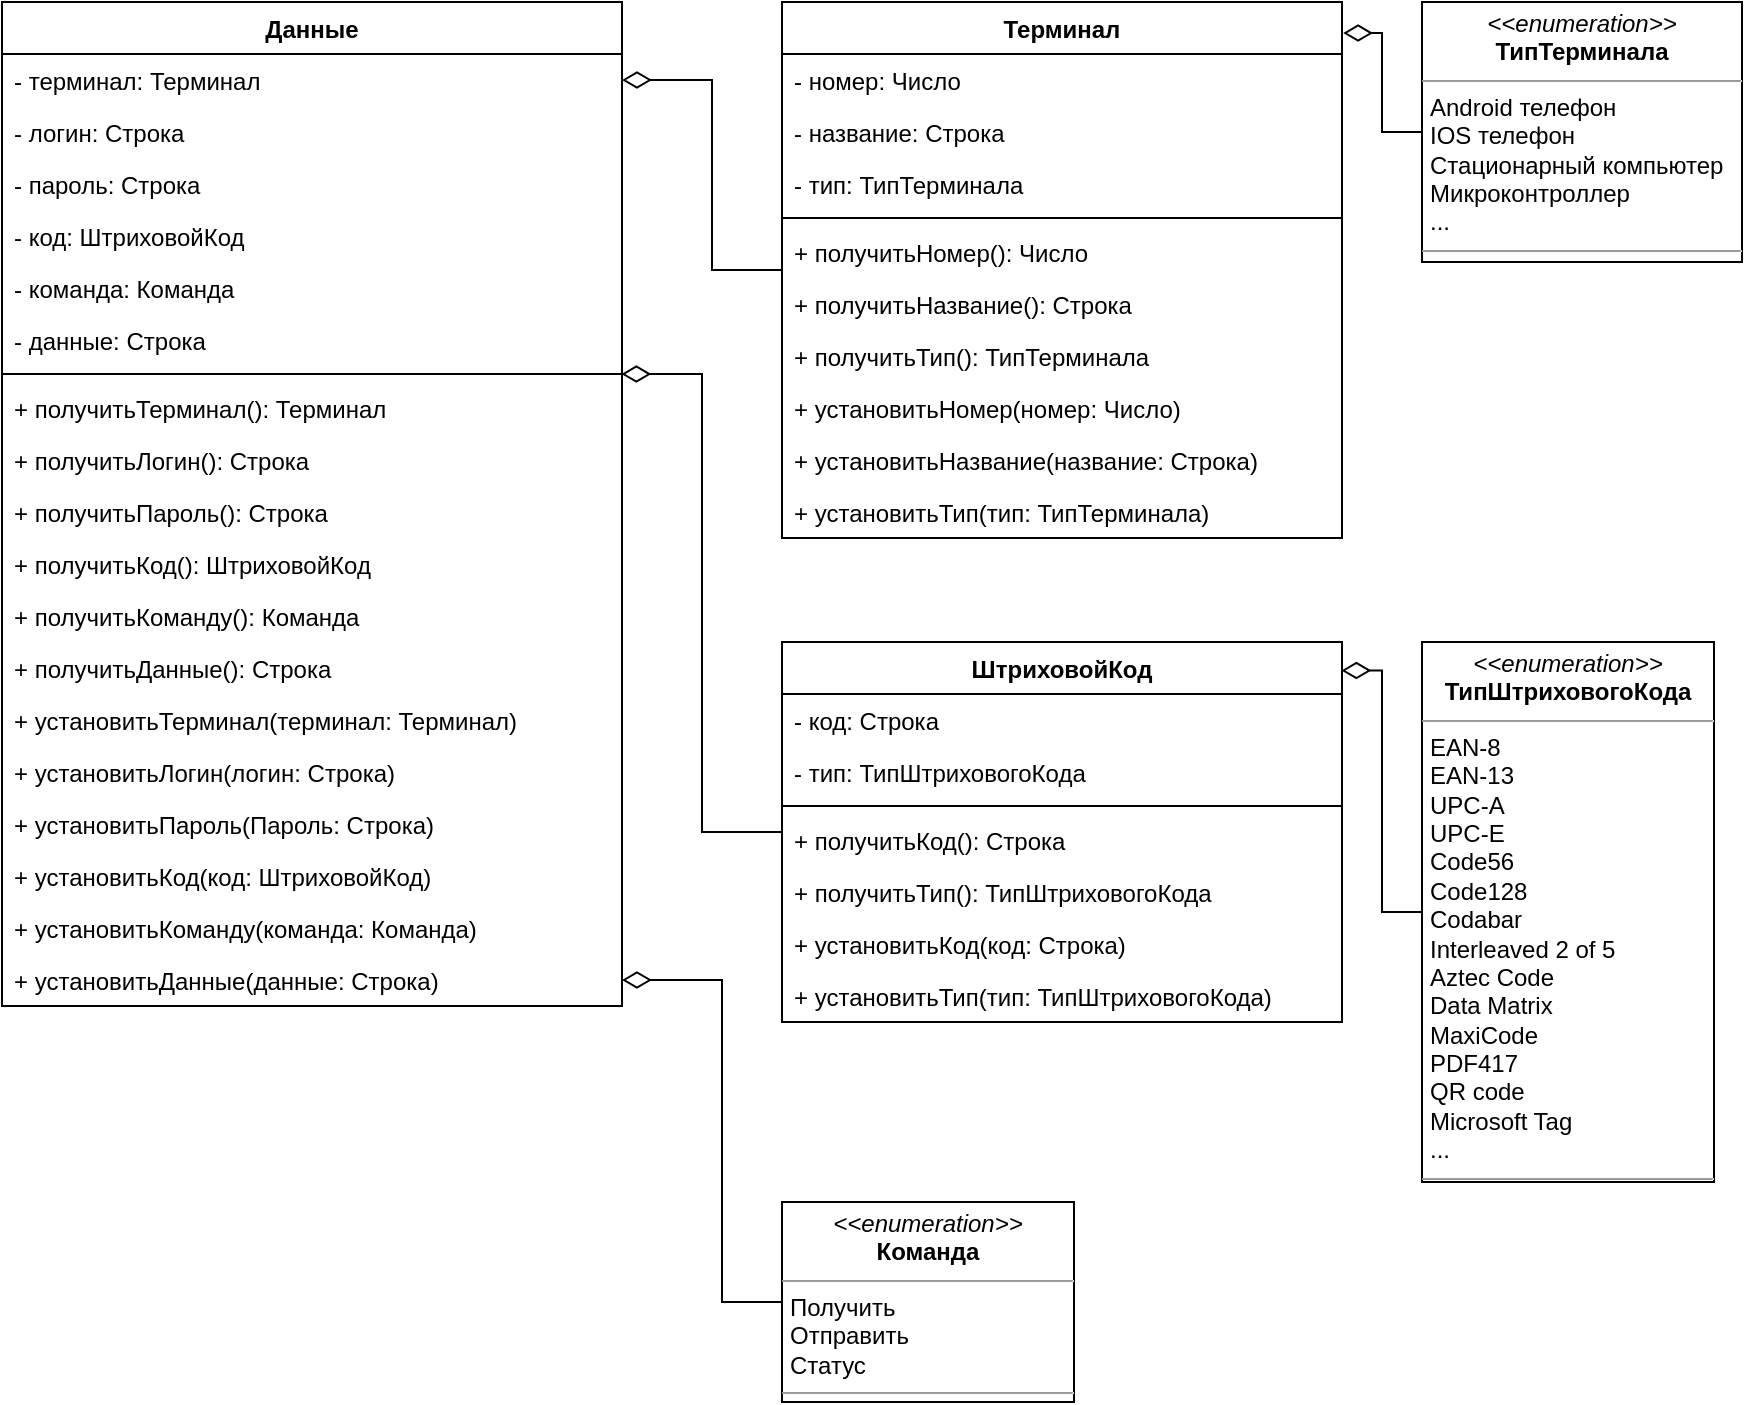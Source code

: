 <mxfile version="13.7.3" type="device"><diagram id="fpHPCqyLX3Wmi5ztOdfM" name="Страница 1"><mxGraphModel dx="3197" dy="1370" grid="1" gridSize="10" guides="1" tooltips="1" connect="1" arrows="1" fold="1" page="1" pageScale="1" pageWidth="827" pageHeight="1169" math="0" shadow="0"><root><mxCell id="0"/><mxCell id="1" parent="0"/><mxCell id="YbAnD8WkgeMEPg-OEurh-62" style="edgeStyle=orthogonalEdgeStyle;rounded=0;jumpSize=6;orthogonalLoop=1;jettySize=auto;html=1;entryX=0.999;entryY=0.075;entryDx=0;entryDy=0;entryPerimeter=0;startSize=52;endArrow=diamondThin;endFill=0;endSize=12;" edge="1" parent="1" source="YbAnD8WkgeMEPg-OEurh-19" target="YbAnD8WkgeMEPg-OEurh-21"><mxGeometry relative="1" as="geometry"/></mxCell><mxCell id="YbAnD8WkgeMEPg-OEurh-19" value="&lt;p style=&quot;margin: 0px ; margin-top: 4px ; text-align: center&quot;&gt;&lt;i&gt;&amp;lt;&amp;lt;enumeration&amp;gt;&amp;gt;&lt;/i&gt;&lt;br&gt;&lt;b&gt;ТипШтриховогоКода&lt;/b&gt;&lt;/p&gt;&lt;hr size=&quot;1&quot;&gt;&lt;p style=&quot;margin: 0px ; margin-left: 4px&quot;&gt;EAN-8&lt;/p&gt;&lt;p style=&quot;margin: 0px ; margin-left: 4px&quot;&gt;EAN-13&lt;/p&gt;&lt;p style=&quot;margin: 0px ; margin-left: 4px&quot;&gt;UPC-A&lt;/p&gt;&lt;p style=&quot;margin: 0px ; margin-left: 4px&quot;&gt;UPC-E&lt;/p&gt;&lt;p style=&quot;margin: 0px ; margin-left: 4px&quot;&gt;Code56&lt;/p&gt;&lt;p style=&quot;margin: 0px ; margin-left: 4px&quot;&gt;Code128&lt;/p&gt;&lt;p style=&quot;margin: 0px ; margin-left: 4px&quot;&gt;Codabar&lt;/p&gt;&lt;p style=&quot;margin: 0px ; margin-left: 4px&quot;&gt;Interleaved 2 of 5&lt;/p&gt;&lt;p style=&quot;margin: 0px ; margin-left: 4px&quot;&gt;Aztec Code&lt;/p&gt;&lt;p style=&quot;margin: 0px ; margin-left: 4px&quot;&gt;Data Matrix&lt;/p&gt;&lt;p style=&quot;margin: 0px ; margin-left: 4px&quot;&gt;MaxiCode&lt;/p&gt;&lt;p style=&quot;margin: 0px ; margin-left: 4px&quot;&gt;PDF417&lt;/p&gt;&lt;p style=&quot;margin: 0px ; margin-left: 4px&quot;&gt;QR code&lt;/p&gt;&lt;p style=&quot;margin: 0px ; margin-left: 4px&quot;&gt;Microsoft Tag&lt;/p&gt;&lt;p style=&quot;margin: 0px ; margin-left: 4px&quot;&gt;...&lt;/p&gt;&lt;hr size=&quot;1&quot;&gt;&lt;p style=&quot;margin: 0px ; margin-left: 4px&quot;&gt;&lt;br&gt;&lt;/p&gt;" style="verticalAlign=top;align=left;overflow=fill;fontSize=12;fontFamily=Helvetica;html=1;rounded=0;shadow=0;glass=0;sketch=0;startSize=52;" vertex="1" parent="1"><mxGeometry x="360" y="640" width="146" height="270" as="geometry"/></mxCell><mxCell id="YbAnD8WkgeMEPg-OEurh-70" style="edgeStyle=orthogonalEdgeStyle;rounded=0;jumpSize=6;orthogonalLoop=1;jettySize=auto;html=1;entryX=1;entryY=0.5;entryDx=0;entryDy=0;startSize=52;endArrow=diamondThin;endFill=0;endSize=12;" edge="1" parent="1" source="YbAnD8WkgeMEPg-OEurh-20" target="YbAnD8WkgeMEPg-OEurh-60"><mxGeometry relative="1" as="geometry"><Array as="points"><mxPoint x="10" y="970"/><mxPoint x="10" y="809"/></Array></mxGeometry></mxCell><mxCell id="YbAnD8WkgeMEPg-OEurh-20" value="&lt;p style=&quot;margin: 0px ; margin-top: 4px ; text-align: center&quot;&gt;&lt;i&gt;&amp;lt;&amp;lt;enumeration&amp;gt;&amp;gt;&lt;/i&gt;&lt;br&gt;&lt;b&gt;Команда&lt;/b&gt;&lt;/p&gt;&lt;hr size=&quot;1&quot;&gt;&lt;p style=&quot;margin: 0px ; margin-left: 4px&quot;&gt;Получить&lt;/p&gt;&lt;p style=&quot;margin: 0px ; margin-left: 4px&quot;&gt;Отправить&lt;/p&gt;&lt;p style=&quot;margin: 0px ; margin-left: 4px&quot;&gt;Статус&lt;/p&gt;&lt;hr size=&quot;1&quot;&gt;&lt;p style=&quot;margin: 0px ; margin-left: 4px&quot;&gt;&lt;br&gt;&lt;/p&gt;" style="verticalAlign=top;align=left;overflow=fill;fontSize=12;fontFamily=Helvetica;html=1;rounded=0;shadow=0;glass=0;sketch=0;startSize=52;" vertex="1" parent="1"><mxGeometry x="40" y="920" width="146" height="100" as="geometry"/></mxCell><mxCell id="YbAnD8WkgeMEPg-OEurh-63" style="edgeStyle=orthogonalEdgeStyle;rounded=0;jumpSize=6;orthogonalLoop=1;jettySize=auto;html=1;entryX=1;entryY=0.5;entryDx=0;entryDy=0;startSize=52;endArrow=diamondThin;endFill=0;endSize=12;" edge="1" parent="1" source="YbAnD8WkgeMEPg-OEurh-33" target="YbAnD8WkgeMEPg-OEurh-2"><mxGeometry relative="1" as="geometry"/></mxCell><mxCell id="YbAnD8WkgeMEPg-OEurh-33" value="Терминал" style="swimlane;fontStyle=1;align=center;verticalAlign=top;childLayout=stackLayout;horizontal=1;startSize=26;horizontalStack=0;resizeParent=1;resizeParentMax=0;resizeLast=0;collapsible=1;marginBottom=0;rounded=0;shadow=0;glass=0;sketch=0;" vertex="1" parent="1"><mxGeometry x="40" y="320" width="280" height="268" as="geometry"/></mxCell><mxCell id="YbAnD8WkgeMEPg-OEurh-34" value="- номер: Число" style="text;strokeColor=none;fillColor=none;align=left;verticalAlign=top;spacingLeft=4;spacingRight=4;overflow=hidden;rotatable=0;points=[[0,0.5],[1,0.5]];portConstraint=eastwest;" vertex="1" parent="YbAnD8WkgeMEPg-OEurh-33"><mxGeometry y="26" width="280" height="26" as="geometry"/></mxCell><mxCell id="YbAnD8WkgeMEPg-OEurh-37" value="- название: Строка" style="text;strokeColor=none;fillColor=none;align=left;verticalAlign=top;spacingLeft=4;spacingRight=4;overflow=hidden;rotatable=0;points=[[0,0.5],[1,0.5]];portConstraint=eastwest;" vertex="1" parent="YbAnD8WkgeMEPg-OEurh-33"><mxGeometry y="52" width="280" height="26" as="geometry"/></mxCell><mxCell id="YbAnD8WkgeMEPg-OEurh-38" value="- тип: ТипТерминала" style="text;strokeColor=none;fillColor=none;align=left;verticalAlign=top;spacingLeft=4;spacingRight=4;overflow=hidden;rotatable=0;points=[[0,0.5],[1,0.5]];portConstraint=eastwest;" vertex="1" parent="YbAnD8WkgeMEPg-OEurh-33"><mxGeometry y="78" width="280" height="26" as="geometry"/></mxCell><mxCell id="YbAnD8WkgeMEPg-OEurh-35" value="" style="line;strokeWidth=1;fillColor=none;align=left;verticalAlign=middle;spacingTop=-1;spacingLeft=3;spacingRight=3;rotatable=0;labelPosition=right;points=[];portConstraint=eastwest;" vertex="1" parent="YbAnD8WkgeMEPg-OEurh-33"><mxGeometry y="104" width="280" height="8" as="geometry"/></mxCell><mxCell id="YbAnD8WkgeMEPg-OEurh-36" value="+ получитьНомер(): Число" style="text;strokeColor=none;fillColor=none;align=left;verticalAlign=top;spacingLeft=4;spacingRight=4;overflow=hidden;rotatable=0;points=[[0,0.5],[1,0.5]];portConstraint=eastwest;" vertex="1" parent="YbAnD8WkgeMEPg-OEurh-33"><mxGeometry y="112" width="280" height="26" as="geometry"/></mxCell><mxCell id="YbAnD8WkgeMEPg-OEurh-40" value="+ получитьНазвание(): Строка" style="text;strokeColor=none;fillColor=none;align=left;verticalAlign=top;spacingLeft=4;spacingRight=4;overflow=hidden;rotatable=0;points=[[0,0.5],[1,0.5]];portConstraint=eastwest;" vertex="1" parent="YbAnD8WkgeMEPg-OEurh-33"><mxGeometry y="138" width="280" height="26" as="geometry"/></mxCell><mxCell id="YbAnD8WkgeMEPg-OEurh-41" value="+ получитьТип(): ТипТерминала" style="text;strokeColor=none;fillColor=none;align=left;verticalAlign=top;spacingLeft=4;spacingRight=4;overflow=hidden;rotatable=0;points=[[0,0.5],[1,0.5]];portConstraint=eastwest;" vertex="1" parent="YbAnD8WkgeMEPg-OEurh-33"><mxGeometry y="164" width="280" height="26" as="geometry"/></mxCell><mxCell id="YbAnD8WkgeMEPg-OEurh-42" value="+ установитьНомер(номер: Число)" style="text;strokeColor=none;fillColor=none;align=left;verticalAlign=top;spacingLeft=4;spacingRight=4;overflow=hidden;rotatable=0;points=[[0,0.5],[1,0.5]];portConstraint=eastwest;" vertex="1" parent="YbAnD8WkgeMEPg-OEurh-33"><mxGeometry y="190" width="280" height="26" as="geometry"/></mxCell><mxCell id="YbAnD8WkgeMEPg-OEurh-43" value="+ установитьНазвание(название: Строка)" style="text;strokeColor=none;fillColor=none;align=left;verticalAlign=top;spacingLeft=4;spacingRight=4;overflow=hidden;rotatable=0;points=[[0,0.5],[1,0.5]];portConstraint=eastwest;" vertex="1" parent="YbAnD8WkgeMEPg-OEurh-33"><mxGeometry y="216" width="280" height="26" as="geometry"/></mxCell><mxCell id="YbAnD8WkgeMEPg-OEurh-44" value="+ установитьТип(тип: ТипТерминала)" style="text;strokeColor=none;fillColor=none;align=left;verticalAlign=top;spacingLeft=4;spacingRight=4;overflow=hidden;rotatable=0;points=[[0,0.5],[1,0.5]];portConstraint=eastwest;" vertex="1" parent="YbAnD8WkgeMEPg-OEurh-33"><mxGeometry y="242" width="280" height="26" as="geometry"/></mxCell><mxCell id="YbAnD8WkgeMEPg-OEurh-61" style="edgeStyle=orthogonalEdgeStyle;rounded=0;orthogonalLoop=1;jettySize=auto;html=1;entryX=1.002;entryY=0.058;entryDx=0;entryDy=0;entryPerimeter=0;startSize=52;endArrow=diamondThin;endFill=0;jumpSize=6;endSize=12;" edge="1" parent="1" source="YbAnD8WkgeMEPg-OEurh-39" target="YbAnD8WkgeMEPg-OEurh-33"><mxGeometry relative="1" as="geometry"/></mxCell><mxCell id="YbAnD8WkgeMEPg-OEurh-39" value="&lt;p style=&quot;margin: 0px ; margin-top: 4px ; text-align: center&quot;&gt;&lt;i&gt;&amp;lt;&amp;lt;enumeration&amp;gt;&amp;gt;&lt;/i&gt;&lt;br&gt;&lt;b&gt;ТипТерминала&lt;/b&gt;&lt;/p&gt;&lt;hr size=&quot;1&quot;&gt;&lt;p style=&quot;margin: 0px ; margin-left: 4px&quot;&gt;Android телефон&lt;/p&gt;&lt;p style=&quot;margin: 0px ; margin-left: 4px&quot;&gt;IOS телефон&lt;/p&gt;&lt;p style=&quot;margin: 0px ; margin-left: 4px&quot;&gt;Стационарный компьютер&lt;/p&gt;&lt;p style=&quot;margin: 0px ; margin-left: 4px&quot;&gt;Микроконтроллер&lt;/p&gt;&lt;p style=&quot;margin: 0px ; margin-left: 4px&quot;&gt;...&lt;/p&gt;&lt;hr size=&quot;1&quot;&gt;&lt;p style=&quot;margin: 0px ; margin-left: 4px&quot;&gt;&lt;br&gt;&lt;/p&gt;" style="verticalAlign=top;align=left;overflow=fill;fontSize=12;fontFamily=Helvetica;html=1;rounded=0;shadow=0;glass=0;sketch=0;startSize=52;" vertex="1" parent="1"><mxGeometry x="360" y="320" width="160" height="130" as="geometry"/></mxCell><mxCell id="YbAnD8WkgeMEPg-OEurh-69" style="edgeStyle=orthogonalEdgeStyle;rounded=0;jumpSize=6;orthogonalLoop=1;jettySize=auto;html=1;entryX=0.999;entryY=0.502;entryDx=0;entryDy=0;entryPerimeter=0;startSize=52;endArrow=diamondThin;endFill=0;endSize=12;" edge="1" parent="1" source="YbAnD8WkgeMEPg-OEurh-21" target="YbAnD8WkgeMEPg-OEurh-28"><mxGeometry relative="1" as="geometry"><Array as="points"><mxPoint y="735"/><mxPoint y="506"/></Array></mxGeometry></mxCell><mxCell id="YbAnD8WkgeMEPg-OEurh-21" value="ШтриховойКод" style="swimlane;fontStyle=1;align=center;verticalAlign=top;childLayout=stackLayout;horizontal=1;startSize=26;horizontalStack=0;resizeParent=1;resizeParentMax=0;resizeLast=0;collapsible=1;marginBottom=0;rounded=0;shadow=0;glass=0;sketch=0;" vertex="1" parent="1"><mxGeometry x="40" y="640" width="280" height="190" as="geometry"/></mxCell><mxCell id="YbAnD8WkgeMEPg-OEurh-22" value="- код: Строка" style="text;strokeColor=none;fillColor=none;align=left;verticalAlign=top;spacingLeft=4;spacingRight=4;overflow=hidden;rotatable=0;points=[[0,0.5],[1,0.5]];portConstraint=eastwest;" vertex="1" parent="YbAnD8WkgeMEPg-OEurh-21"><mxGeometry y="26" width="280" height="26" as="geometry"/></mxCell><mxCell id="YbAnD8WkgeMEPg-OEurh-25" value="- тип: ТипШтриховогоКода" style="text;strokeColor=none;fillColor=none;align=left;verticalAlign=top;spacingLeft=4;spacingRight=4;overflow=hidden;rotatable=0;points=[[0,0.5],[1,0.5]];portConstraint=eastwest;" vertex="1" parent="YbAnD8WkgeMEPg-OEurh-21"><mxGeometry y="52" width="280" height="26" as="geometry"/></mxCell><mxCell id="YbAnD8WkgeMEPg-OEurh-23" value="" style="line;strokeWidth=1;fillColor=none;align=left;verticalAlign=middle;spacingTop=-1;spacingLeft=3;spacingRight=3;rotatable=0;labelPosition=right;points=[];portConstraint=eastwest;" vertex="1" parent="YbAnD8WkgeMEPg-OEurh-21"><mxGeometry y="78" width="280" height="8" as="geometry"/></mxCell><mxCell id="YbAnD8WkgeMEPg-OEurh-45" value="+ получитьКод(): Строка" style="text;strokeColor=none;fillColor=none;align=left;verticalAlign=top;spacingLeft=4;spacingRight=4;overflow=hidden;rotatable=0;points=[[0,0.5],[1,0.5]];portConstraint=eastwest;" vertex="1" parent="YbAnD8WkgeMEPg-OEurh-21"><mxGeometry y="86" width="280" height="26" as="geometry"/></mxCell><mxCell id="YbAnD8WkgeMEPg-OEurh-46" value="+ получитьТип(): ТипШтриховогоКода" style="text;strokeColor=none;fillColor=none;align=left;verticalAlign=top;spacingLeft=4;spacingRight=4;overflow=hidden;rotatable=0;points=[[0,0.5],[1,0.5]];portConstraint=eastwest;" vertex="1" parent="YbAnD8WkgeMEPg-OEurh-21"><mxGeometry y="112" width="280" height="26" as="geometry"/></mxCell><mxCell id="YbAnD8WkgeMEPg-OEurh-47" value="+ установитьКод(код: Строка)" style="text;strokeColor=none;fillColor=none;align=left;verticalAlign=top;spacingLeft=4;spacingRight=4;overflow=hidden;rotatable=0;points=[[0,0.5],[1,0.5]];portConstraint=eastwest;" vertex="1" parent="YbAnD8WkgeMEPg-OEurh-21"><mxGeometry y="138" width="280" height="26" as="geometry"/></mxCell><mxCell id="YbAnD8WkgeMEPg-OEurh-48" value="+ установитьТип(тип: ТипШтриховогоКода)" style="text;strokeColor=none;fillColor=none;align=left;verticalAlign=top;spacingLeft=4;spacingRight=4;overflow=hidden;rotatable=0;points=[[0,0.5],[1,0.5]];portConstraint=eastwest;" vertex="1" parent="YbAnD8WkgeMEPg-OEurh-21"><mxGeometry y="164" width="280" height="26" as="geometry"/></mxCell><mxCell id="YbAnD8WkgeMEPg-OEurh-26" value="Данные" style="swimlane;fontStyle=1;align=center;verticalAlign=top;childLayout=stackLayout;horizontal=1;startSize=26;horizontalStack=0;resizeParent=1;resizeParentMax=0;resizeLast=0;collapsible=1;marginBottom=0;rounded=0;shadow=0;glass=0;sketch=0;" vertex="1" parent="1"><mxGeometry x="-350" y="320" width="310" height="502" as="geometry"/></mxCell><mxCell id="YbAnD8WkgeMEPg-OEurh-2" value="- терминал: Терминал" style="text;strokeColor=none;fillColor=none;align=left;verticalAlign=top;spacingLeft=4;spacingRight=4;overflow=hidden;rotatable=0;points=[[0,0.5],[1,0.5]];portConstraint=eastwest;" vertex="1" parent="YbAnD8WkgeMEPg-OEurh-26"><mxGeometry y="26" width="310" height="26" as="geometry"/></mxCell><mxCell id="YbAnD8WkgeMEPg-OEurh-5" value="- логин: Строка" style="text;strokeColor=none;fillColor=none;align=left;verticalAlign=top;spacingLeft=4;spacingRight=4;overflow=hidden;rotatable=0;points=[[0,0.5],[1,0.5]];portConstraint=eastwest;" vertex="1" parent="YbAnD8WkgeMEPg-OEurh-26"><mxGeometry y="52" width="310" height="26" as="geometry"/></mxCell><mxCell id="YbAnD8WkgeMEPg-OEurh-6" value="- пароль: Строка" style="text;strokeColor=none;fillColor=none;align=left;verticalAlign=top;spacingLeft=4;spacingRight=4;overflow=hidden;rotatable=0;points=[[0,0.5],[1,0.5]];portConstraint=eastwest;" vertex="1" parent="YbAnD8WkgeMEPg-OEurh-26"><mxGeometry y="78" width="310" height="26" as="geometry"/></mxCell><mxCell id="YbAnD8WkgeMEPg-OEurh-30" value="- код: ШтриховойКод" style="text;strokeColor=none;fillColor=none;align=left;verticalAlign=top;spacingLeft=4;spacingRight=4;overflow=hidden;rotatable=0;points=[[0,0.5],[1,0.5]];portConstraint=eastwest;" vertex="1" parent="YbAnD8WkgeMEPg-OEurh-26"><mxGeometry y="104" width="310" height="26" as="geometry"/></mxCell><mxCell id="YbAnD8WkgeMEPg-OEurh-31" value="- команда: Команда" style="text;strokeColor=none;fillColor=none;align=left;verticalAlign=top;spacingLeft=4;spacingRight=4;overflow=hidden;rotatable=0;points=[[0,0.5],[1,0.5]];portConstraint=eastwest;" vertex="1" parent="YbAnD8WkgeMEPg-OEurh-26"><mxGeometry y="130" width="310" height="26" as="geometry"/></mxCell><mxCell id="YbAnD8WkgeMEPg-OEurh-32" value="- данные: Строка" style="text;strokeColor=none;fillColor=none;align=left;verticalAlign=top;spacingLeft=4;spacingRight=4;overflow=hidden;rotatable=0;points=[[0,0.5],[1,0.5]];portConstraint=eastwest;" vertex="1" parent="YbAnD8WkgeMEPg-OEurh-26"><mxGeometry y="156" width="310" height="26" as="geometry"/></mxCell><mxCell id="YbAnD8WkgeMEPg-OEurh-28" value="" style="line;strokeWidth=1;fillColor=none;align=left;verticalAlign=middle;spacingTop=-1;spacingLeft=3;spacingRight=3;rotatable=0;labelPosition=right;points=[];portConstraint=eastwest;" vertex="1" parent="YbAnD8WkgeMEPg-OEurh-26"><mxGeometry y="182" width="310" height="8" as="geometry"/></mxCell><mxCell id="YbAnD8WkgeMEPg-OEurh-49" value="+ получитьТерминал(): Терминал" style="text;strokeColor=none;fillColor=none;align=left;verticalAlign=top;spacingLeft=4;spacingRight=4;overflow=hidden;rotatable=0;points=[[0,0.5],[1,0.5]];portConstraint=eastwest;" vertex="1" parent="YbAnD8WkgeMEPg-OEurh-26"><mxGeometry y="190" width="310" height="26" as="geometry"/></mxCell><mxCell id="YbAnD8WkgeMEPg-OEurh-50" value="+ получитьЛогин(): Строка" style="text;strokeColor=none;fillColor=none;align=left;verticalAlign=top;spacingLeft=4;spacingRight=4;overflow=hidden;rotatable=0;points=[[0,0.5],[1,0.5]];portConstraint=eastwest;" vertex="1" parent="YbAnD8WkgeMEPg-OEurh-26"><mxGeometry y="216" width="310" height="26" as="geometry"/></mxCell><mxCell id="YbAnD8WkgeMEPg-OEurh-51" value="+ получитьПароль(): Строка" style="text;strokeColor=none;fillColor=none;align=left;verticalAlign=top;spacingLeft=4;spacingRight=4;overflow=hidden;rotatable=0;points=[[0,0.5],[1,0.5]];portConstraint=eastwest;" vertex="1" parent="YbAnD8WkgeMEPg-OEurh-26"><mxGeometry y="242" width="310" height="26" as="geometry"/></mxCell><mxCell id="YbAnD8WkgeMEPg-OEurh-52" value="+ получитьКод(): ШтриховойКод" style="text;strokeColor=none;fillColor=none;align=left;verticalAlign=top;spacingLeft=4;spacingRight=4;overflow=hidden;rotatable=0;points=[[0,0.5],[1,0.5]];portConstraint=eastwest;" vertex="1" parent="YbAnD8WkgeMEPg-OEurh-26"><mxGeometry y="268" width="310" height="26" as="geometry"/></mxCell><mxCell id="YbAnD8WkgeMEPg-OEurh-53" value="+ получитьКоманду(): Команда" style="text;strokeColor=none;fillColor=none;align=left;verticalAlign=top;spacingLeft=4;spacingRight=4;overflow=hidden;rotatable=0;points=[[0,0.5],[1,0.5]];portConstraint=eastwest;" vertex="1" parent="YbAnD8WkgeMEPg-OEurh-26"><mxGeometry y="294" width="310" height="26" as="geometry"/></mxCell><mxCell id="YbAnD8WkgeMEPg-OEurh-54" value="+ получитьДанные(): Строка" style="text;strokeColor=none;fillColor=none;align=left;verticalAlign=top;spacingLeft=4;spacingRight=4;overflow=hidden;rotatable=0;points=[[0,0.5],[1,0.5]];portConstraint=eastwest;" vertex="1" parent="YbAnD8WkgeMEPg-OEurh-26"><mxGeometry y="320" width="310" height="26" as="geometry"/></mxCell><mxCell id="YbAnD8WkgeMEPg-OEurh-55" value="+ установитьТерминал(терминал: Терминал)" style="text;strokeColor=none;fillColor=none;align=left;verticalAlign=top;spacingLeft=4;spacingRight=4;overflow=hidden;rotatable=0;points=[[0,0.5],[1,0.5]];portConstraint=eastwest;" vertex="1" parent="YbAnD8WkgeMEPg-OEurh-26"><mxGeometry y="346" width="310" height="26" as="geometry"/></mxCell><mxCell id="YbAnD8WkgeMEPg-OEurh-56" value="+ установитьЛогин(логин: Строка)" style="text;strokeColor=none;fillColor=none;align=left;verticalAlign=top;spacingLeft=4;spacingRight=4;overflow=hidden;rotatable=0;points=[[0,0.5],[1,0.5]];portConstraint=eastwest;" vertex="1" parent="YbAnD8WkgeMEPg-OEurh-26"><mxGeometry y="372" width="310" height="26" as="geometry"/></mxCell><mxCell id="YbAnD8WkgeMEPg-OEurh-57" value="+ установитьПароль(Пароль: Строка)" style="text;strokeColor=none;fillColor=none;align=left;verticalAlign=top;spacingLeft=4;spacingRight=4;overflow=hidden;rotatable=0;points=[[0,0.5],[1,0.5]];portConstraint=eastwest;" vertex="1" parent="YbAnD8WkgeMEPg-OEurh-26"><mxGeometry y="398" width="310" height="26" as="geometry"/></mxCell><mxCell id="YbAnD8WkgeMEPg-OEurh-58" value="+ установитьКод(код: ШтриховойКод)" style="text;strokeColor=none;fillColor=none;align=left;verticalAlign=top;spacingLeft=4;spacingRight=4;overflow=hidden;rotatable=0;points=[[0,0.5],[1,0.5]];portConstraint=eastwest;" vertex="1" parent="YbAnD8WkgeMEPg-OEurh-26"><mxGeometry y="424" width="310" height="26" as="geometry"/></mxCell><mxCell id="YbAnD8WkgeMEPg-OEurh-59" value="+ установитьКоманду(команда: Команда)" style="text;strokeColor=none;fillColor=none;align=left;verticalAlign=top;spacingLeft=4;spacingRight=4;overflow=hidden;rotatable=0;points=[[0,0.5],[1,0.5]];portConstraint=eastwest;" vertex="1" parent="YbAnD8WkgeMEPg-OEurh-26"><mxGeometry y="450" width="310" height="26" as="geometry"/></mxCell><mxCell id="YbAnD8WkgeMEPg-OEurh-60" value="+ установитьДанные(данные: Строка)" style="text;strokeColor=none;fillColor=none;align=left;verticalAlign=top;spacingLeft=4;spacingRight=4;overflow=hidden;rotatable=0;points=[[0,0.5],[1,0.5]];portConstraint=eastwest;" vertex="1" parent="YbAnD8WkgeMEPg-OEurh-26"><mxGeometry y="476" width="310" height="26" as="geometry"/></mxCell></root></mxGraphModel></diagram></mxfile>